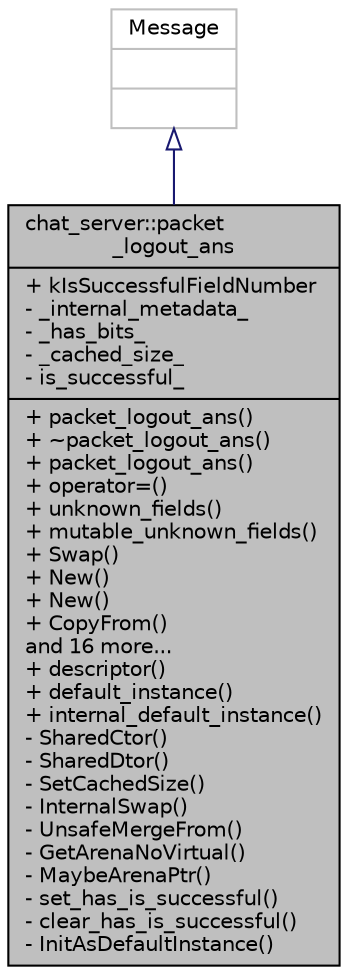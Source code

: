 digraph "chat_server::packet_logout_ans"
{
  edge [fontname="Helvetica",fontsize="10",labelfontname="Helvetica",labelfontsize="10"];
  node [fontname="Helvetica",fontsize="10",shape=record];
  Node2 [label="{chat_server::packet\l_logout_ans\n|+ kIsSuccessfulFieldNumber\l- _internal_metadata_\l- _has_bits_\l- _cached_size_\l- is_successful_\l|+ packet_logout_ans()\l+ ~packet_logout_ans()\l+ packet_logout_ans()\l+ operator=()\l+ unknown_fields()\l+ mutable_unknown_fields()\l+ Swap()\l+ New()\l+ New()\l+ CopyFrom()\land 16 more...\l+ descriptor()\l+ default_instance()\l+ internal_default_instance()\l- SharedCtor()\l- SharedDtor()\l- SetCachedSize()\l- InternalSwap()\l- UnsafeMergeFrom()\l- GetArenaNoVirtual()\l- MaybeArenaPtr()\l- set_has_is_successful()\l- clear_has_is_successful()\l- InitAsDefaultInstance()\l}",height=0.2,width=0.4,color="black", fillcolor="grey75", style="filled", fontcolor="black"];
  Node3 -> Node2 [dir="back",color="midnightblue",fontsize="10",style="solid",arrowtail="onormal",fontname="Helvetica"];
  Node3 [label="{Message\n||}",height=0.2,width=0.4,color="grey75", fillcolor="white", style="filled"];
}
